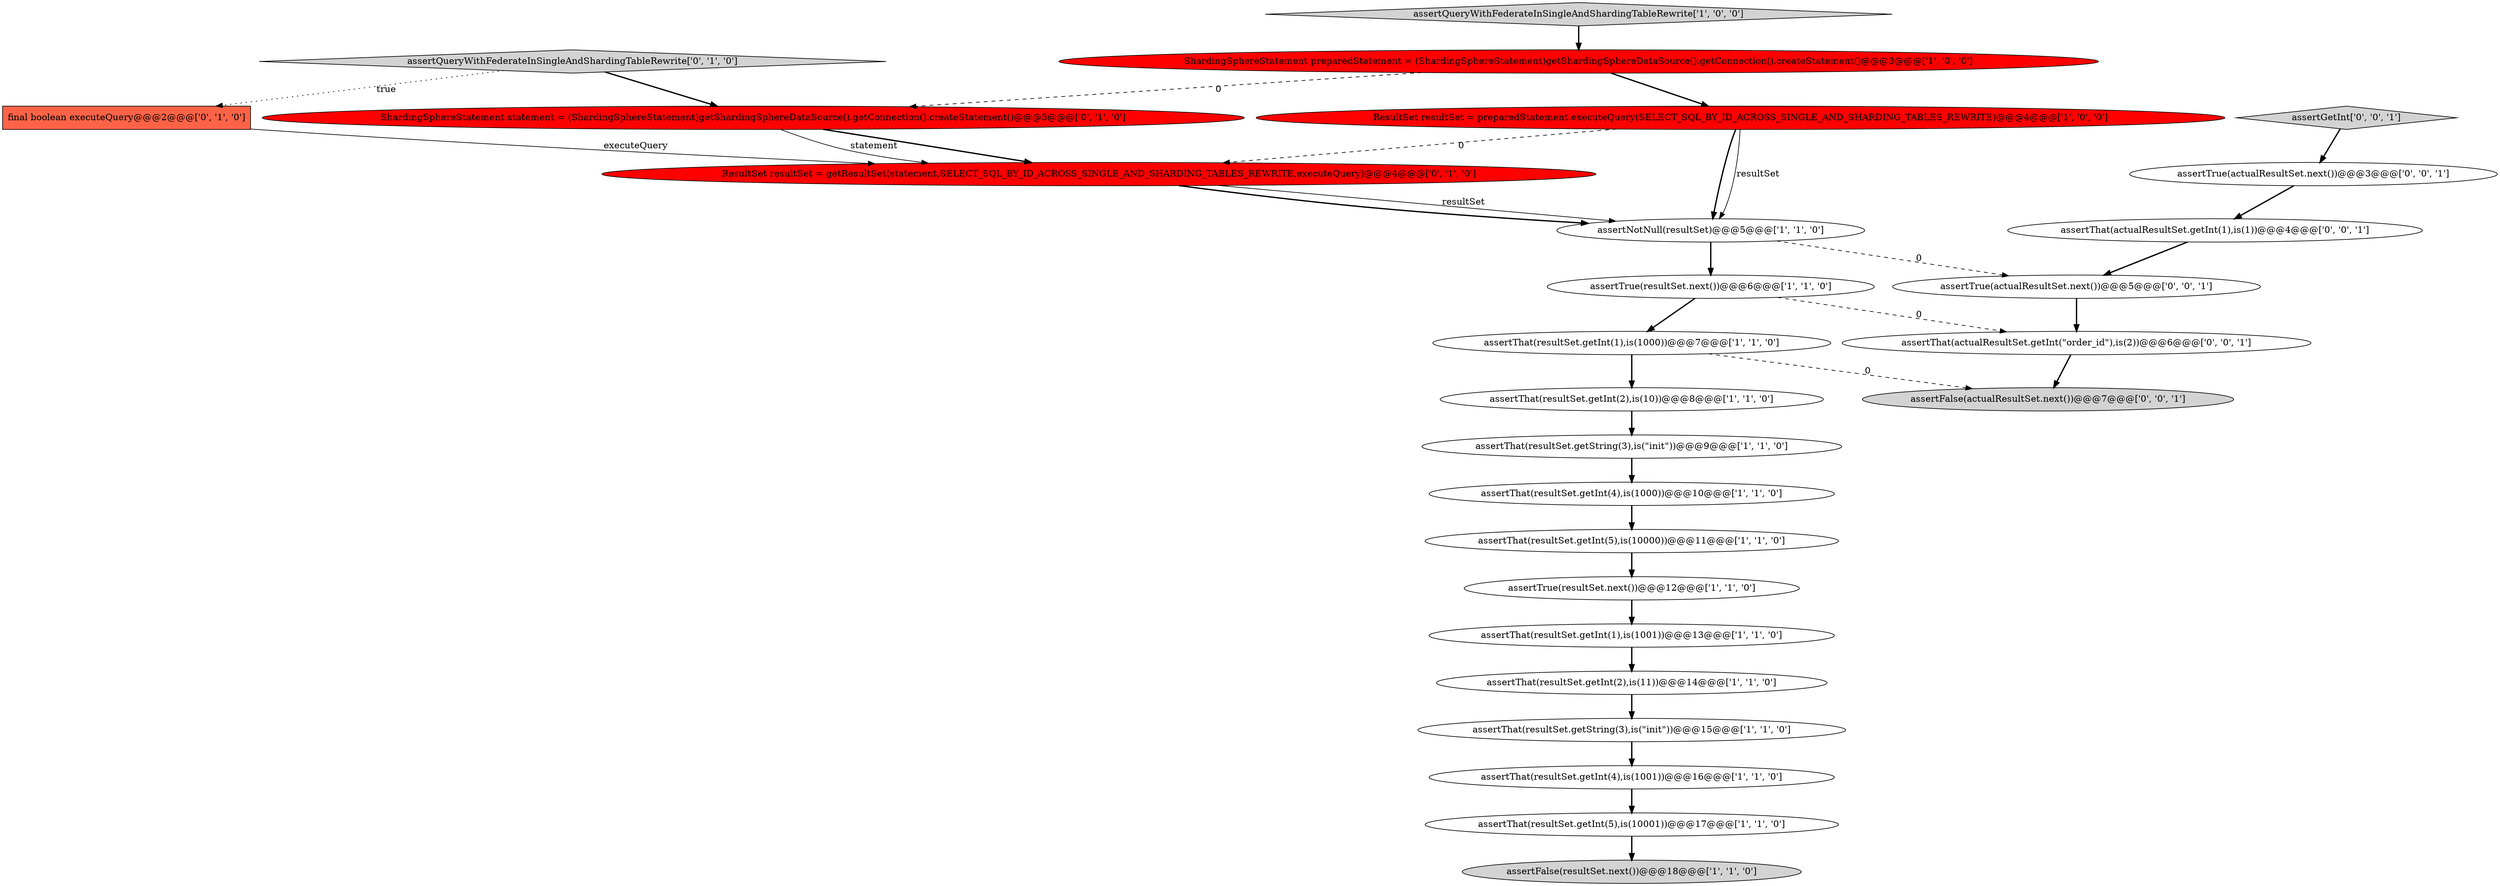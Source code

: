 digraph {
15 [style = filled, label = "assertThat(resultSet.getInt(2),is(11))@@@14@@@['1', '1', '0']", fillcolor = white, shape = ellipse image = "AAA0AAABBB1BBB"];
8 [style = filled, label = "assertQueryWithFederateInSingleAndShardingTableRewrite['1', '0', '0']", fillcolor = lightgray, shape = diamond image = "AAA0AAABBB1BBB"];
20 [style = filled, label = "final boolean executeQuery@@@2@@@['0', '1', '0']", fillcolor = tomato, shape = box image = "AAA1AAABBB2BBB"];
18 [style = filled, label = "ResultSet resultSet = getResultSet(statement,SELECT_SQL_BY_ID_ACROSS_SINGLE_AND_SHARDING_TABLES_REWRITE,executeQuery)@@@4@@@['0', '1', '0']", fillcolor = red, shape = ellipse image = "AAA1AAABBB2BBB"];
24 [style = filled, label = "assertTrue(actualResultSet.next())@@@5@@@['0', '0', '1']", fillcolor = white, shape = ellipse image = "AAA0AAABBB3BBB"];
7 [style = filled, label = "assertNotNull(resultSet)@@@5@@@['1', '1', '0']", fillcolor = white, shape = ellipse image = "AAA0AAABBB1BBB"];
6 [style = filled, label = "assertThat(resultSet.getInt(1),is(1001))@@@13@@@['1', '1', '0']", fillcolor = white, shape = ellipse image = "AAA0AAABBB1BBB"];
11 [style = filled, label = "assertTrue(resultSet.next())@@@12@@@['1', '1', '0']", fillcolor = white, shape = ellipse image = "AAA0AAABBB1BBB"];
2 [style = filled, label = "assertThat(resultSet.getInt(1),is(1000))@@@7@@@['1', '1', '0']", fillcolor = white, shape = ellipse image = "AAA0AAABBB1BBB"];
14 [style = filled, label = "assertFalse(resultSet.next())@@@18@@@['1', '1', '0']", fillcolor = lightgray, shape = ellipse image = "AAA0AAABBB1BBB"];
0 [style = filled, label = "ResultSet resultSet = preparedStatement.executeQuery(SELECT_SQL_BY_ID_ACROSS_SINGLE_AND_SHARDING_TABLES_REWRITE)@@@4@@@['1', '0', '0']", fillcolor = red, shape = ellipse image = "AAA1AAABBB1BBB"];
9 [style = filled, label = "ShardingSphereStatement preparedStatement = (ShardingSphereStatement)getShardingSphereDataSource().getConnection().createStatement()@@@3@@@['1', '0', '0']", fillcolor = red, shape = ellipse image = "AAA1AAABBB1BBB"];
13 [style = filled, label = "assertThat(resultSet.getInt(5),is(10001))@@@17@@@['1', '1', '0']", fillcolor = white, shape = ellipse image = "AAA0AAABBB1BBB"];
26 [style = filled, label = "assertThat(actualResultSet.getInt(1),is(1))@@@4@@@['0', '0', '1']", fillcolor = white, shape = ellipse image = "AAA0AAABBB3BBB"];
17 [style = filled, label = "ShardingSphereStatement statement = (ShardingSphereStatement)getShardingSphereDataSource().getConnection().createStatement()@@@3@@@['0', '1', '0']", fillcolor = red, shape = ellipse image = "AAA1AAABBB2BBB"];
23 [style = filled, label = "assertGetInt['0', '0', '1']", fillcolor = lightgray, shape = diamond image = "AAA0AAABBB3BBB"];
10 [style = filled, label = "assertThat(resultSet.getInt(4),is(1000))@@@10@@@['1', '1', '0']", fillcolor = white, shape = ellipse image = "AAA0AAABBB1BBB"];
1 [style = filled, label = "assertThat(resultSet.getInt(4),is(1001))@@@16@@@['1', '1', '0']", fillcolor = white, shape = ellipse image = "AAA0AAABBB1BBB"];
16 [style = filled, label = "assertThat(resultSet.getInt(2),is(10))@@@8@@@['1', '1', '0']", fillcolor = white, shape = ellipse image = "AAA0AAABBB1BBB"];
22 [style = filled, label = "assertTrue(actualResultSet.next())@@@3@@@['0', '0', '1']", fillcolor = white, shape = ellipse image = "AAA0AAABBB3BBB"];
3 [style = filled, label = "assertThat(resultSet.getString(3),is(\"init\"))@@@9@@@['1', '1', '0']", fillcolor = white, shape = ellipse image = "AAA0AAABBB1BBB"];
12 [style = filled, label = "assertThat(resultSet.getInt(5),is(10000))@@@11@@@['1', '1', '0']", fillcolor = white, shape = ellipse image = "AAA0AAABBB1BBB"];
4 [style = filled, label = "assertThat(resultSet.getString(3),is(\"init\"))@@@15@@@['1', '1', '0']", fillcolor = white, shape = ellipse image = "AAA0AAABBB1BBB"];
21 [style = filled, label = "assertThat(actualResultSet.getInt(\"order_id\"),is(2))@@@6@@@['0', '0', '1']", fillcolor = white, shape = ellipse image = "AAA0AAABBB3BBB"];
5 [style = filled, label = "assertTrue(resultSet.next())@@@6@@@['1', '1', '0']", fillcolor = white, shape = ellipse image = "AAA0AAABBB1BBB"];
19 [style = filled, label = "assertQueryWithFederateInSingleAndShardingTableRewrite['0', '1', '0']", fillcolor = lightgray, shape = diamond image = "AAA0AAABBB2BBB"];
25 [style = filled, label = "assertFalse(actualResultSet.next())@@@7@@@['0', '0', '1']", fillcolor = lightgray, shape = ellipse image = "AAA0AAABBB3BBB"];
18->7 [style = solid, label="resultSet"];
16->3 [style = bold, label=""];
22->26 [style = bold, label=""];
9->0 [style = bold, label=""];
19->20 [style = dotted, label="true"];
11->6 [style = bold, label=""];
12->11 [style = bold, label=""];
19->17 [style = bold, label=""];
21->25 [style = bold, label=""];
26->24 [style = bold, label=""];
1->13 [style = bold, label=""];
6->15 [style = bold, label=""];
0->7 [style = bold, label=""];
3->10 [style = bold, label=""];
5->2 [style = bold, label=""];
7->5 [style = bold, label=""];
23->22 [style = bold, label=""];
0->7 [style = solid, label="resultSet"];
24->21 [style = bold, label=""];
7->24 [style = dashed, label="0"];
10->12 [style = bold, label=""];
9->17 [style = dashed, label="0"];
15->4 [style = bold, label=""];
8->9 [style = bold, label=""];
17->18 [style = solid, label="statement"];
2->25 [style = dashed, label="0"];
5->21 [style = dashed, label="0"];
20->18 [style = solid, label="executeQuery"];
0->18 [style = dashed, label="0"];
4->1 [style = bold, label=""];
18->7 [style = bold, label=""];
13->14 [style = bold, label=""];
17->18 [style = bold, label=""];
2->16 [style = bold, label=""];
}
